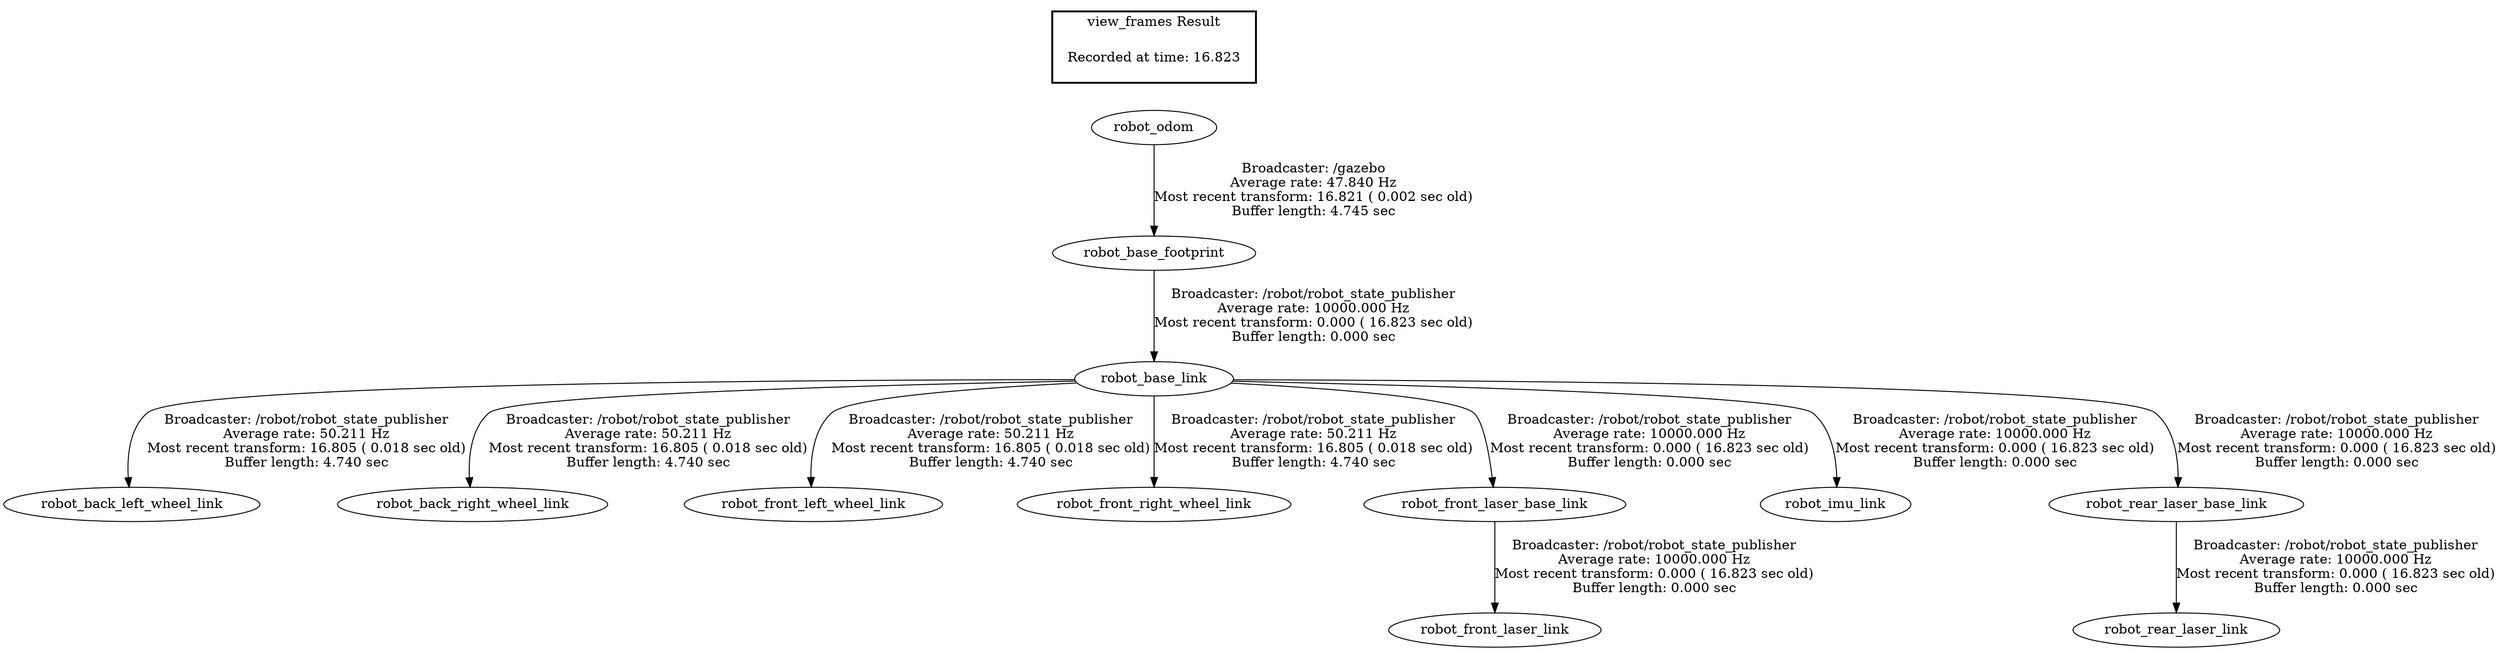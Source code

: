 digraph G {
"robot_base_link" -> "robot_back_left_wheel_link"[label="Broadcaster: /robot/robot_state_publisher\nAverage rate: 50.211 Hz\nMost recent transform: 16.805 ( 0.018 sec old)\nBuffer length: 4.740 sec\n"];
"robot_base_footprint" -> "robot_base_link"[label="Broadcaster: /robot/robot_state_publisher\nAverage rate: 10000.000 Hz\nMost recent transform: 0.000 ( 16.823 sec old)\nBuffer length: 0.000 sec\n"];
"robot_base_link" -> "robot_back_right_wheel_link"[label="Broadcaster: /robot/robot_state_publisher\nAverage rate: 50.211 Hz\nMost recent transform: 16.805 ( 0.018 sec old)\nBuffer length: 4.740 sec\n"];
"robot_base_link" -> "robot_front_left_wheel_link"[label="Broadcaster: /robot/robot_state_publisher\nAverage rate: 50.211 Hz\nMost recent transform: 16.805 ( 0.018 sec old)\nBuffer length: 4.740 sec\n"];
"robot_base_link" -> "robot_front_right_wheel_link"[label="Broadcaster: /robot/robot_state_publisher\nAverage rate: 50.211 Hz\nMost recent transform: 16.805 ( 0.018 sec old)\nBuffer length: 4.740 sec\n"];
"robot_odom" -> "robot_base_footprint"[label="Broadcaster: /gazebo\nAverage rate: 47.840 Hz\nMost recent transform: 16.821 ( 0.002 sec old)\nBuffer length: 4.745 sec\n"];
"robot_base_link" -> "robot_front_laser_base_link"[label="Broadcaster: /robot/robot_state_publisher\nAverage rate: 10000.000 Hz\nMost recent transform: 0.000 ( 16.823 sec old)\nBuffer length: 0.000 sec\n"];
"robot_front_laser_base_link" -> "robot_front_laser_link"[label="Broadcaster: /robot/robot_state_publisher\nAverage rate: 10000.000 Hz\nMost recent transform: 0.000 ( 16.823 sec old)\nBuffer length: 0.000 sec\n"];
"robot_base_link" -> "robot_imu_link"[label="Broadcaster: /robot/robot_state_publisher\nAverage rate: 10000.000 Hz\nMost recent transform: 0.000 ( 16.823 sec old)\nBuffer length: 0.000 sec\n"];
"robot_base_link" -> "robot_rear_laser_base_link"[label="Broadcaster: /robot/robot_state_publisher\nAverage rate: 10000.000 Hz\nMost recent transform: 0.000 ( 16.823 sec old)\nBuffer length: 0.000 sec\n"];
"robot_rear_laser_base_link" -> "robot_rear_laser_link"[label="Broadcaster: /robot/robot_state_publisher\nAverage rate: 10000.000 Hz\nMost recent transform: 0.000 ( 16.823 sec old)\nBuffer length: 0.000 sec\n"];
edge [style=invis];
 subgraph cluster_legend { style=bold; color=black; label ="view_frames Result";
"Recorded at time: 16.823"[ shape=plaintext ] ;
 }->"robot_odom";
}